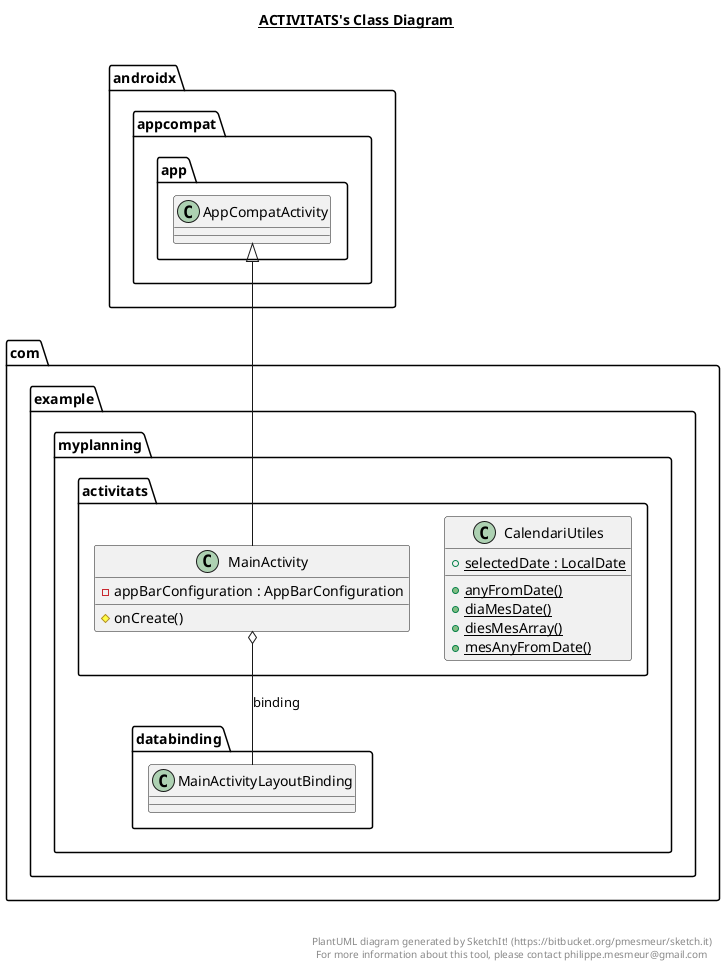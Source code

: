 @startuml

title __ACTIVITATS's Class Diagram__\n

  namespace com.example.myplanning {
    namespace activitats {
      class com.example.myplanning.activitats.CalendariUtiles {
          {static} + selectedDate : LocalDate
          {static} + anyFromDate()
          {static} + diaMesDate()
          {static} + diesMesArray()
          {static} + mesAnyFromDate()
      }
    }
  }
  

  namespace com.example.myplanning {
    namespace activitats {
      class com.example.myplanning.activitats.MainActivity {
          - appBarConfiguration : AppBarConfiguration
          # onCreate()
      }
    }
  }
  

  com.example.myplanning.activitats.MainActivity -up-|> androidx.appcompat.app.AppCompatActivity
  com.example.myplanning.activitats.MainActivity o-- com.example.myplanning.databinding.MainActivityLayoutBinding : binding


right footer


PlantUML diagram generated by SketchIt! (https://bitbucket.org/pmesmeur/sketch.it)
For more information about this tool, please contact philippe.mesmeur@gmail.com
endfooter

@enduml
